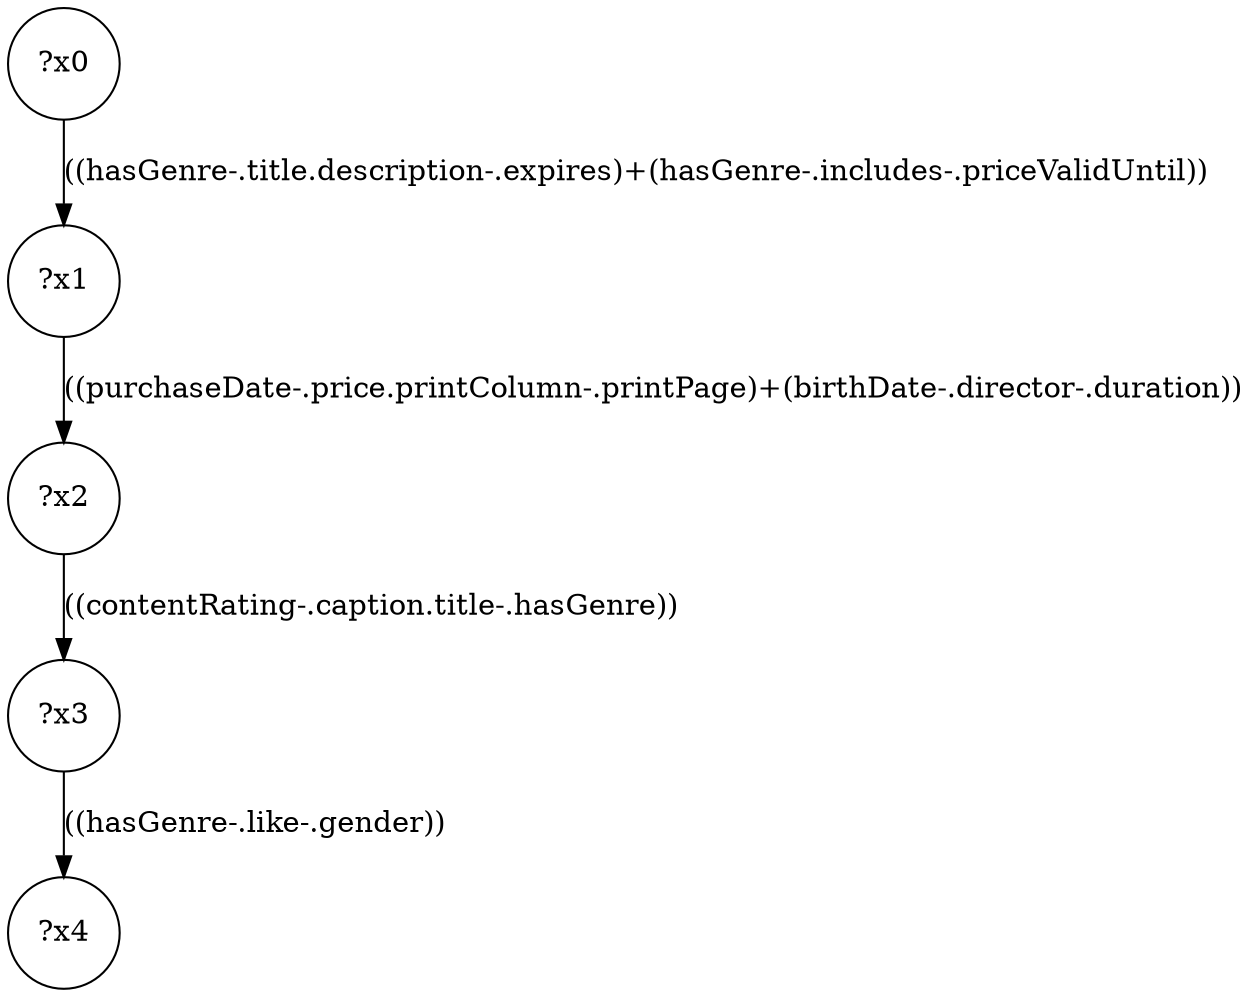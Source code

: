 digraph g {
	x0 [shape=circle, label="?x0"];
	x1 [shape=circle, label="?x1"];
	x0 -> x1 [label="((hasGenre-.title.description-.expires)+(hasGenre-.includes-.priceValidUntil))"];
	x2 [shape=circle, label="?x2"];
	x1 -> x2 [label="((purchaseDate-.price.printColumn-.printPage)+(birthDate-.director-.duration))"];
	x3 [shape=circle, label="?x3"];
	x2 -> x3 [label="((contentRating-.caption.title-.hasGenre))"];
	x4 [shape=circle, label="?x4"];
	x3 -> x4 [label="((hasGenre-.like-.gender))"];
}
